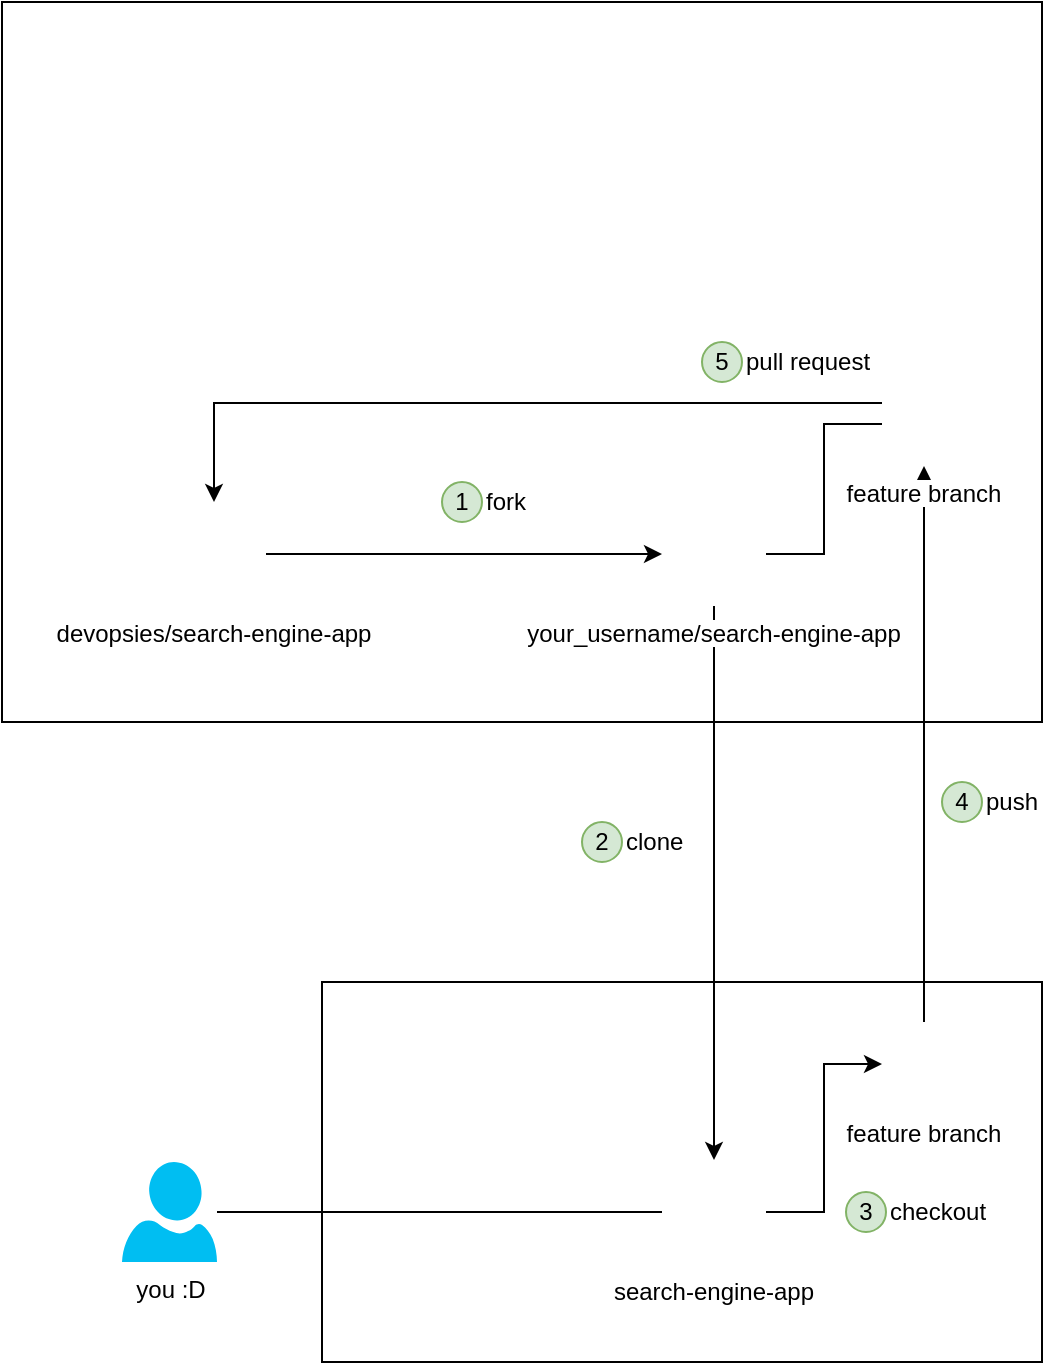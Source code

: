 <mxfile version="15.4.0" type="device"><diagram id="rLi8EMVhJBPrT8PyfEtM" name="Page-1"><mxGraphModel dx="1422" dy="816" grid="1" gridSize="10" guides="1" tooltips="1" connect="1" arrows="1" fold="1" page="1" pageScale="1" pageWidth="850" pageHeight="1100" math="0" shadow="0"><root><mxCell id="0"/><mxCell id="1" parent="0"/><mxCell id="SMTbQrqsJ7fk96Tr__mY-11" value="" style="rounded=0;whiteSpace=wrap;html=1;" vertex="1" parent="1"><mxGeometry x="310" y="590" width="360" height="190" as="geometry"/></mxCell><mxCell id="SMTbQrqsJ7fk96Tr__mY-2" value="" style="rounded=0;whiteSpace=wrap;html=1;" vertex="1" parent="1"><mxGeometry x="150" y="100" width="520" height="360" as="geometry"/></mxCell><mxCell id="SMTbQrqsJ7fk96Tr__mY-1" value="" style="shape=image;verticalLabelPosition=bottom;labelBackgroundColor=#ffffff;verticalAlign=top;aspect=fixed;imageAspect=0;image=https://cdn-icons-png.flaticon.com/512/733/733609.png;" vertex="1" parent="1"><mxGeometry x="390" y="140" width="90" height="90" as="geometry"/></mxCell><mxCell id="SMTbQrqsJ7fk96Tr__mY-7" value="" style="shape=image;verticalLabelPosition=bottom;labelBackgroundColor=#ffffff;verticalAlign=top;aspect=fixed;imageAspect=0;image=https://cdn-icons.flaticon.com/png/512/4494/premium/4494740.png?token=exp=1635802810~hmac=0880640dabdb8e473924c60cacc7d3e0;" vertex="1" parent="1"><mxGeometry x="340" y="610" width="42" height="42" as="geometry"/></mxCell><mxCell id="SMTbQrqsJ7fk96Tr__mY-10" style="edgeStyle=orthogonalEdgeStyle;rounded=0;orthogonalLoop=1;jettySize=auto;html=1;entryX=0;entryY=0.5;entryDx=0;entryDy=0;" edge="1" parent="1" source="SMTbQrqsJ7fk96Tr__mY-8" target="SMTbQrqsJ7fk96Tr__mY-9"><mxGeometry relative="1" as="geometry"/></mxCell><mxCell id="SMTbQrqsJ7fk96Tr__mY-8" value="devopsies/search-engine-app" style="shape=image;verticalLabelPosition=bottom;labelBackgroundColor=#ffffff;verticalAlign=top;aspect=fixed;imageAspect=0;image=https://cdn-icons.flaticon.com/png/512/4500/premium/4500935.png?token=exp=1635802810~hmac=9e5dce9e9e7fe252fa6dc977c56b30ae;fontStyle=0" vertex="1" parent="1"><mxGeometry x="230" y="350" width="52" height="52" as="geometry"/></mxCell><mxCell id="SMTbQrqsJ7fk96Tr__mY-13" style="edgeStyle=orthogonalEdgeStyle;rounded=0;orthogonalLoop=1;jettySize=auto;html=1;entryX=0.5;entryY=0;entryDx=0;entryDy=0;" edge="1" parent="1" source="SMTbQrqsJ7fk96Tr__mY-9" target="SMTbQrqsJ7fk96Tr__mY-12"><mxGeometry relative="1" as="geometry"/></mxCell><mxCell id="SMTbQrqsJ7fk96Tr__mY-9" value="your_username/search-engine-app" style="shape=image;verticalLabelPosition=bottom;labelBackgroundColor=#ffffff;verticalAlign=top;aspect=fixed;imageAspect=0;image=https://cdn-icons.flaticon.com/png/512/4500/premium/4500935.png?token=exp=1635802810~hmac=9e5dce9e9e7fe252fa6dc977c56b30ae;" vertex="1" parent="1"><mxGeometry x="480" y="350" width="52" height="52" as="geometry"/></mxCell><mxCell id="SMTbQrqsJ7fk96Tr__mY-16" style="edgeStyle=orthogonalEdgeStyle;rounded=0;orthogonalLoop=1;jettySize=auto;html=1;entryX=0;entryY=0.5;entryDx=0;entryDy=0;" edge="1" parent="1" source="SMTbQrqsJ7fk96Tr__mY-12" target="SMTbQrqsJ7fk96Tr__mY-15"><mxGeometry relative="1" as="geometry"/></mxCell><mxCell id="SMTbQrqsJ7fk96Tr__mY-12" value="search-engine-app" style="shape=image;verticalLabelPosition=bottom;labelBackgroundColor=#ffffff;verticalAlign=top;aspect=fixed;imageAspect=0;image=https://cdn-icons.flaticon.com/png/512/4500/premium/4500935.png?token=exp=1635802810~hmac=9e5dce9e9e7fe252fa6dc977c56b30ae;fontStyle=0" vertex="1" parent="1"><mxGeometry x="480" y="679" width="52" height="52" as="geometry"/></mxCell><mxCell id="SMTbQrqsJ7fk96Tr__mY-18" style="edgeStyle=orthogonalEdgeStyle;rounded=0;orthogonalLoop=1;jettySize=auto;html=1;" edge="1" parent="1" source="SMTbQrqsJ7fk96Tr__mY-15" target="SMTbQrqsJ7fk96Tr__mY-17"><mxGeometry relative="1" as="geometry"/></mxCell><mxCell id="SMTbQrqsJ7fk96Tr__mY-15" value="feature branch" style="shape=image;verticalLabelPosition=bottom;labelBackgroundColor=#ffffff;verticalAlign=top;aspect=fixed;imageAspect=0;image=https://cdn-icons.flaticon.com/png/512/4626/premium/4626029.png?token=exp=1635802810~hmac=847325e0e03f1d29f26c43fdb95b4c55;" vertex="1" parent="1"><mxGeometry x="590" y="610" width="42" height="42" as="geometry"/></mxCell><mxCell id="SMTbQrqsJ7fk96Tr__mY-19" style="edgeStyle=orthogonalEdgeStyle;rounded=0;orthogonalLoop=1;jettySize=auto;html=1;entryX=1;entryY=0.5;entryDx=0;entryDy=0;endArrow=none;endFill=0;" edge="1" parent="1" source="SMTbQrqsJ7fk96Tr__mY-17" target="SMTbQrqsJ7fk96Tr__mY-9"><mxGeometry relative="1" as="geometry"/></mxCell><mxCell id="SMTbQrqsJ7fk96Tr__mY-20" style="edgeStyle=orthogonalEdgeStyle;rounded=0;orthogonalLoop=1;jettySize=auto;html=1;exitX=0;exitY=0.25;exitDx=0;exitDy=0;entryX=0.5;entryY=0;entryDx=0;entryDy=0;" edge="1" parent="1" source="SMTbQrqsJ7fk96Tr__mY-17" target="SMTbQrqsJ7fk96Tr__mY-8"><mxGeometry relative="1" as="geometry"/></mxCell><mxCell id="SMTbQrqsJ7fk96Tr__mY-17" value="feature branch" style="shape=image;verticalLabelPosition=bottom;labelBackgroundColor=#ffffff;verticalAlign=top;aspect=fixed;imageAspect=0;image=https://cdn-icons.flaticon.com/png/512/4626/premium/4626029.png?token=exp=1635802810~hmac=847325e0e03f1d29f26c43fdb95b4c55;" vertex="1" parent="1"><mxGeometry x="590" y="290" width="42" height="42" as="geometry"/></mxCell><mxCell id="SMTbQrqsJ7fk96Tr__mY-22" style="edgeStyle=orthogonalEdgeStyle;rounded=0;orthogonalLoop=1;jettySize=auto;html=1;entryX=0;entryY=0.5;entryDx=0;entryDy=0;endArrow=none;endFill=0;" edge="1" parent="1" source="SMTbQrqsJ7fk96Tr__mY-21" target="SMTbQrqsJ7fk96Tr__mY-12"><mxGeometry relative="1" as="geometry"/></mxCell><mxCell id="SMTbQrqsJ7fk96Tr__mY-21" value="you :D" style="verticalLabelPosition=bottom;html=1;verticalAlign=top;align=center;strokeColor=none;fillColor=#00BEF2;shape=mxgraph.azure.user;" vertex="1" parent="1"><mxGeometry x="210" y="680" width="47.5" height="50" as="geometry"/></mxCell><mxCell id="SMTbQrqsJ7fk96Tr__mY-23" value="1" style="ellipse;whiteSpace=wrap;html=1;aspect=fixed;fillColor=#d5e8d4;strokeColor=#82b366;" vertex="1" parent="1"><mxGeometry x="370" y="340" width="20" height="20" as="geometry"/></mxCell><mxCell id="SMTbQrqsJ7fk96Tr__mY-24" value="fork" style="text;html=1;align=left;verticalAlign=middle;resizable=0;points=[];autosize=1;strokeColor=none;fillColor=none;" vertex="1" parent="1"><mxGeometry x="390" y="340" width="40" height="20" as="geometry"/></mxCell><mxCell id="SMTbQrqsJ7fk96Tr__mY-25" value="2" style="ellipse;whiteSpace=wrap;html=1;aspect=fixed;fillColor=#d5e8d4;strokeColor=#82b366;" vertex="1" parent="1"><mxGeometry x="440" y="510" width="20" height="20" as="geometry"/></mxCell><mxCell id="SMTbQrqsJ7fk96Tr__mY-26" value="clone" style="text;html=1;align=left;verticalAlign=middle;resizable=0;points=[];autosize=1;strokeColor=none;fillColor=none;" vertex="1" parent="1"><mxGeometry x="460" y="510" width="40" height="20" as="geometry"/></mxCell><mxCell id="SMTbQrqsJ7fk96Tr__mY-27" value="3" style="ellipse;whiteSpace=wrap;html=1;aspect=fixed;fillColor=#d5e8d4;strokeColor=#82b366;" vertex="1" parent="1"><mxGeometry x="572" y="695" width="20" height="20" as="geometry"/></mxCell><mxCell id="SMTbQrqsJ7fk96Tr__mY-28" value="checkout" style="text;html=1;align=left;verticalAlign=middle;resizable=0;points=[];autosize=1;strokeColor=none;fillColor=none;" vertex="1" parent="1"><mxGeometry x="592" y="695" width="60" height="20" as="geometry"/></mxCell><mxCell id="SMTbQrqsJ7fk96Tr__mY-29" value="4" style="ellipse;whiteSpace=wrap;html=1;aspect=fixed;fillColor=#d5e8d4;strokeColor=#82b366;" vertex="1" parent="1"><mxGeometry x="620" y="490" width="20" height="20" as="geometry"/></mxCell><mxCell id="SMTbQrqsJ7fk96Tr__mY-30" value="push" style="text;html=1;align=left;verticalAlign=middle;resizable=0;points=[];autosize=1;strokeColor=none;fillColor=none;" vertex="1" parent="1"><mxGeometry x="640" y="490" width="40" height="20" as="geometry"/></mxCell><mxCell id="SMTbQrqsJ7fk96Tr__mY-31" value="5" style="ellipse;whiteSpace=wrap;html=1;aspect=fixed;fillColor=#d5e8d4;strokeColor=#82b366;" vertex="1" parent="1"><mxGeometry x="500" y="270" width="20" height="20" as="geometry"/></mxCell><mxCell id="SMTbQrqsJ7fk96Tr__mY-32" value="pull request" style="text;html=1;align=left;verticalAlign=middle;resizable=0;points=[];autosize=1;strokeColor=none;fillColor=none;" vertex="1" parent="1"><mxGeometry x="520" y="270" width="80" height="20" as="geometry"/></mxCell></root></mxGraphModel></diagram></mxfile>